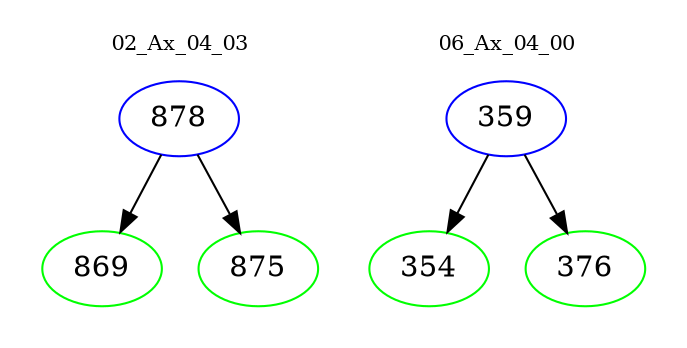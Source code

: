 digraph{
subgraph cluster_0 {
color = white
label = "02_Ax_04_03";
fontsize=10;
T0_878 [label="878", color="blue"]
T0_878 -> T0_869 [color="black"]
T0_869 [label="869", color="green"]
T0_878 -> T0_875 [color="black"]
T0_875 [label="875", color="green"]
}
subgraph cluster_1 {
color = white
label = "06_Ax_04_00";
fontsize=10;
T1_359 [label="359", color="blue"]
T1_359 -> T1_354 [color="black"]
T1_354 [label="354", color="green"]
T1_359 -> T1_376 [color="black"]
T1_376 [label="376", color="green"]
}
}
